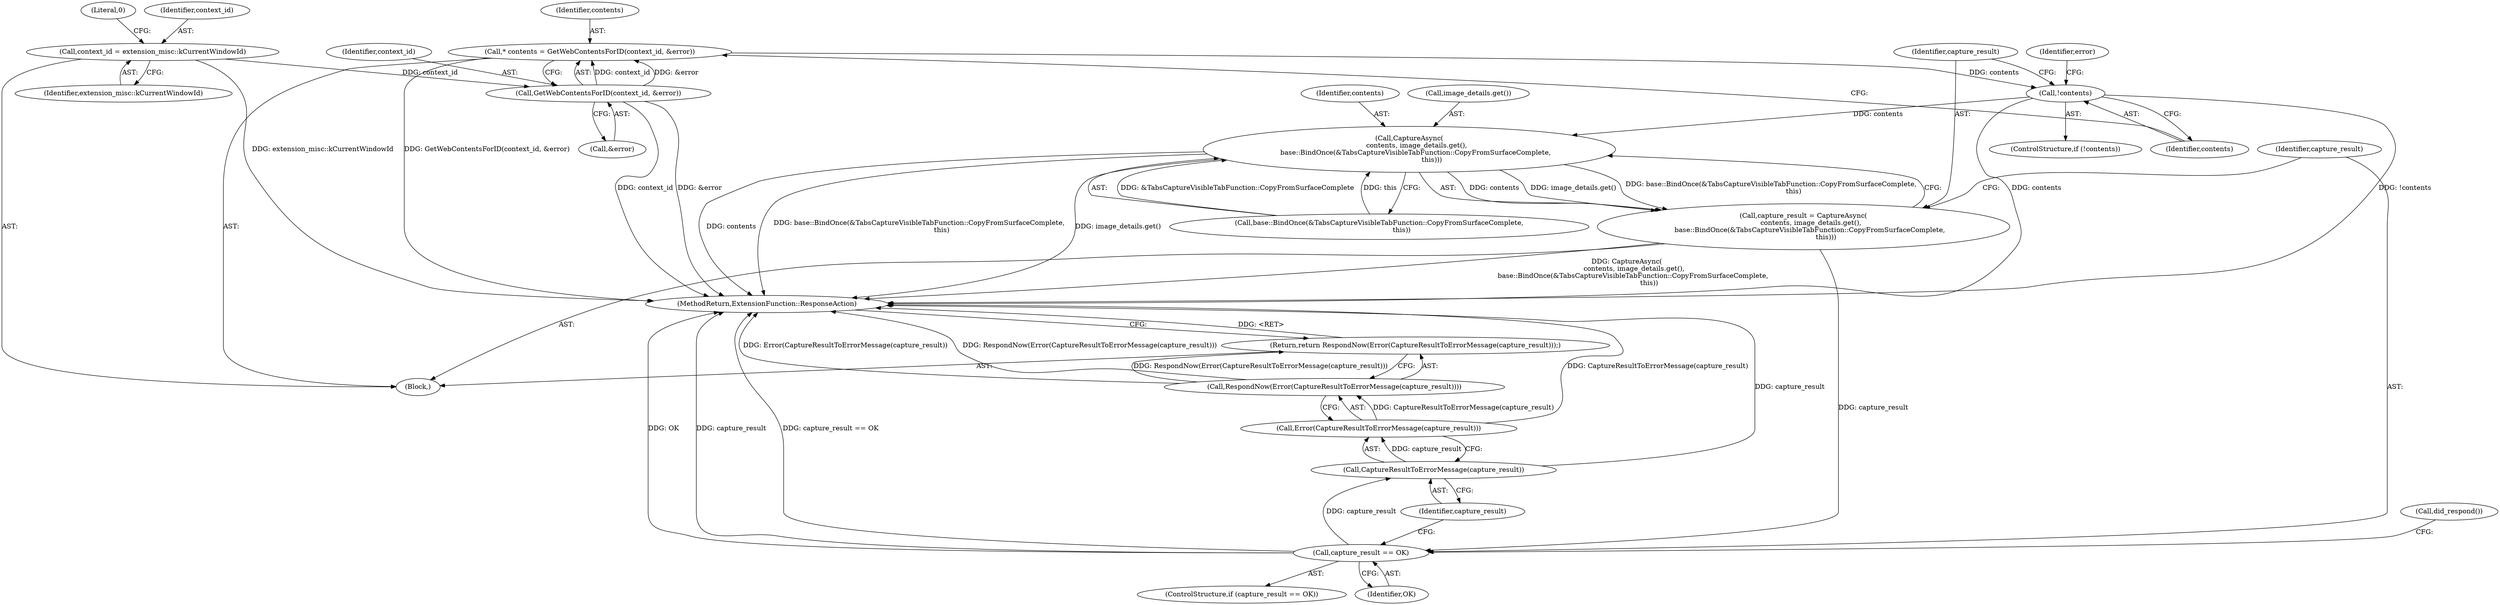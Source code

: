 digraph "0_Chrome_0aca6bc05a263ea9eafee515fc6ba14da94c1964_1@pointer" {
"1000137" [label="(Call,* contents = GetWebContentsForID(context_id, &error))"];
"1000139" [label="(Call,GetWebContentsForID(context_id, &error))"];
"1000106" [label="(Call,context_id = extension_misc::kCurrentWindowId)"];
"1000144" [label="(Call,!contents)"];
"1000153" [label="(Call,CaptureAsync(\n       contents, image_details.get(),\n      base::BindOnce(&TabsCaptureVisibleTabFunction::CopyFromSurfaceComplete,\n                     this)))"];
"1000151" [label="(Call,capture_result = CaptureAsync(\n       contents, image_details.get(),\n      base::BindOnce(&TabsCaptureVisibleTabFunction::CopyFromSurfaceComplete,\n                     this)))"];
"1000161" [label="(Call,capture_result == OK)"];
"1000173" [label="(Call,CaptureResultToErrorMessage(capture_result))"];
"1000172" [label="(Call,Error(CaptureResultToErrorMessage(capture_result)))"];
"1000171" [label="(Call,RespondNow(Error(CaptureResultToErrorMessage(capture_result))))"];
"1000170" [label="(Return,return RespondNow(Error(CaptureResultToErrorMessage(capture_result)));)"];
"1000139" [label="(Call,GetWebContentsForID(context_id, &error))"];
"1000175" [label="(MethodReturn,ExtensionFunction::ResponseAction)"];
"1000151" [label="(Call,capture_result = CaptureAsync(\n       contents, image_details.get(),\n      base::BindOnce(&TabsCaptureVisibleTabFunction::CopyFromSurfaceComplete,\n                     this)))"];
"1000143" [label="(ControlStructure,if (!contents))"];
"1000137" [label="(Call,* contents = GetWebContentsForID(context_id, &error))"];
"1000167" [label="(Call,did_respond())"];
"1000155" [label="(Call,image_details.get())"];
"1000141" [label="(Call,&error)"];
"1000171" [label="(Call,RespondNow(Error(CaptureResultToErrorMessage(capture_result))))"];
"1000140" [label="(Identifier,context_id)"];
"1000110" [label="(Literal,0)"];
"1000161" [label="(Call,capture_result == OK)"];
"1000156" [label="(Call,base::BindOnce(&TabsCaptureVisibleTabFunction::CopyFromSurfaceComplete,\n                     this))"];
"1000101" [label="(Block,)"];
"1000138" [label="(Identifier,contents)"];
"1000108" [label="(Identifier,extension_misc::kCurrentWindowId)"];
"1000160" [label="(ControlStructure,if (capture_result == OK))"];
"1000153" [label="(Call,CaptureAsync(\n       contents, image_details.get(),\n      base::BindOnce(&TabsCaptureVisibleTabFunction::CopyFromSurfaceComplete,\n                     this)))"];
"1000107" [label="(Identifier,context_id)"];
"1000162" [label="(Identifier,capture_result)"];
"1000163" [label="(Identifier,OK)"];
"1000106" [label="(Call,context_id = extension_misc::kCurrentWindowId)"];
"1000149" [label="(Identifier,error)"];
"1000154" [label="(Identifier,contents)"];
"1000152" [label="(Identifier,capture_result)"];
"1000174" [label="(Identifier,capture_result)"];
"1000170" [label="(Return,return RespondNow(Error(CaptureResultToErrorMessage(capture_result)));)"];
"1000145" [label="(Identifier,contents)"];
"1000173" [label="(Call,CaptureResultToErrorMessage(capture_result))"];
"1000172" [label="(Call,Error(CaptureResultToErrorMessage(capture_result)))"];
"1000144" [label="(Call,!contents)"];
"1000137" -> "1000101"  [label="AST: "];
"1000137" -> "1000139"  [label="CFG: "];
"1000138" -> "1000137"  [label="AST: "];
"1000139" -> "1000137"  [label="AST: "];
"1000145" -> "1000137"  [label="CFG: "];
"1000137" -> "1000175"  [label="DDG: GetWebContentsForID(context_id, &error)"];
"1000139" -> "1000137"  [label="DDG: context_id"];
"1000139" -> "1000137"  [label="DDG: &error"];
"1000137" -> "1000144"  [label="DDG: contents"];
"1000139" -> "1000141"  [label="CFG: "];
"1000140" -> "1000139"  [label="AST: "];
"1000141" -> "1000139"  [label="AST: "];
"1000139" -> "1000175"  [label="DDG: &error"];
"1000139" -> "1000175"  [label="DDG: context_id"];
"1000106" -> "1000139"  [label="DDG: context_id"];
"1000106" -> "1000101"  [label="AST: "];
"1000106" -> "1000108"  [label="CFG: "];
"1000107" -> "1000106"  [label="AST: "];
"1000108" -> "1000106"  [label="AST: "];
"1000110" -> "1000106"  [label="CFG: "];
"1000106" -> "1000175"  [label="DDG: extension_misc::kCurrentWindowId"];
"1000144" -> "1000143"  [label="AST: "];
"1000144" -> "1000145"  [label="CFG: "];
"1000145" -> "1000144"  [label="AST: "];
"1000149" -> "1000144"  [label="CFG: "];
"1000152" -> "1000144"  [label="CFG: "];
"1000144" -> "1000175"  [label="DDG: !contents"];
"1000144" -> "1000175"  [label="DDG: contents"];
"1000144" -> "1000153"  [label="DDG: contents"];
"1000153" -> "1000151"  [label="AST: "];
"1000153" -> "1000156"  [label="CFG: "];
"1000154" -> "1000153"  [label="AST: "];
"1000155" -> "1000153"  [label="AST: "];
"1000156" -> "1000153"  [label="AST: "];
"1000151" -> "1000153"  [label="CFG: "];
"1000153" -> "1000175"  [label="DDG: contents"];
"1000153" -> "1000175"  [label="DDG: base::BindOnce(&TabsCaptureVisibleTabFunction::CopyFromSurfaceComplete,\n                     this)"];
"1000153" -> "1000175"  [label="DDG: image_details.get()"];
"1000153" -> "1000151"  [label="DDG: contents"];
"1000153" -> "1000151"  [label="DDG: image_details.get()"];
"1000153" -> "1000151"  [label="DDG: base::BindOnce(&TabsCaptureVisibleTabFunction::CopyFromSurfaceComplete,\n                     this)"];
"1000156" -> "1000153"  [label="DDG: &TabsCaptureVisibleTabFunction::CopyFromSurfaceComplete"];
"1000156" -> "1000153"  [label="DDG: this"];
"1000151" -> "1000101"  [label="AST: "];
"1000152" -> "1000151"  [label="AST: "];
"1000162" -> "1000151"  [label="CFG: "];
"1000151" -> "1000175"  [label="DDG: CaptureAsync(\n       contents, image_details.get(),\n      base::BindOnce(&TabsCaptureVisibleTabFunction::CopyFromSurfaceComplete,\n                     this))"];
"1000151" -> "1000161"  [label="DDG: capture_result"];
"1000161" -> "1000160"  [label="AST: "];
"1000161" -> "1000163"  [label="CFG: "];
"1000162" -> "1000161"  [label="AST: "];
"1000163" -> "1000161"  [label="AST: "];
"1000167" -> "1000161"  [label="CFG: "];
"1000174" -> "1000161"  [label="CFG: "];
"1000161" -> "1000175"  [label="DDG: OK"];
"1000161" -> "1000175"  [label="DDG: capture_result"];
"1000161" -> "1000175"  [label="DDG: capture_result == OK"];
"1000161" -> "1000173"  [label="DDG: capture_result"];
"1000173" -> "1000172"  [label="AST: "];
"1000173" -> "1000174"  [label="CFG: "];
"1000174" -> "1000173"  [label="AST: "];
"1000172" -> "1000173"  [label="CFG: "];
"1000173" -> "1000175"  [label="DDG: capture_result"];
"1000173" -> "1000172"  [label="DDG: capture_result"];
"1000172" -> "1000171"  [label="AST: "];
"1000171" -> "1000172"  [label="CFG: "];
"1000172" -> "1000175"  [label="DDG: CaptureResultToErrorMessage(capture_result)"];
"1000172" -> "1000171"  [label="DDG: CaptureResultToErrorMessage(capture_result)"];
"1000171" -> "1000170"  [label="AST: "];
"1000170" -> "1000171"  [label="CFG: "];
"1000171" -> "1000175"  [label="DDG: Error(CaptureResultToErrorMessage(capture_result))"];
"1000171" -> "1000175"  [label="DDG: RespondNow(Error(CaptureResultToErrorMessage(capture_result)))"];
"1000171" -> "1000170"  [label="DDG: RespondNow(Error(CaptureResultToErrorMessage(capture_result)))"];
"1000170" -> "1000101"  [label="AST: "];
"1000175" -> "1000170"  [label="CFG: "];
"1000170" -> "1000175"  [label="DDG: <RET>"];
}
